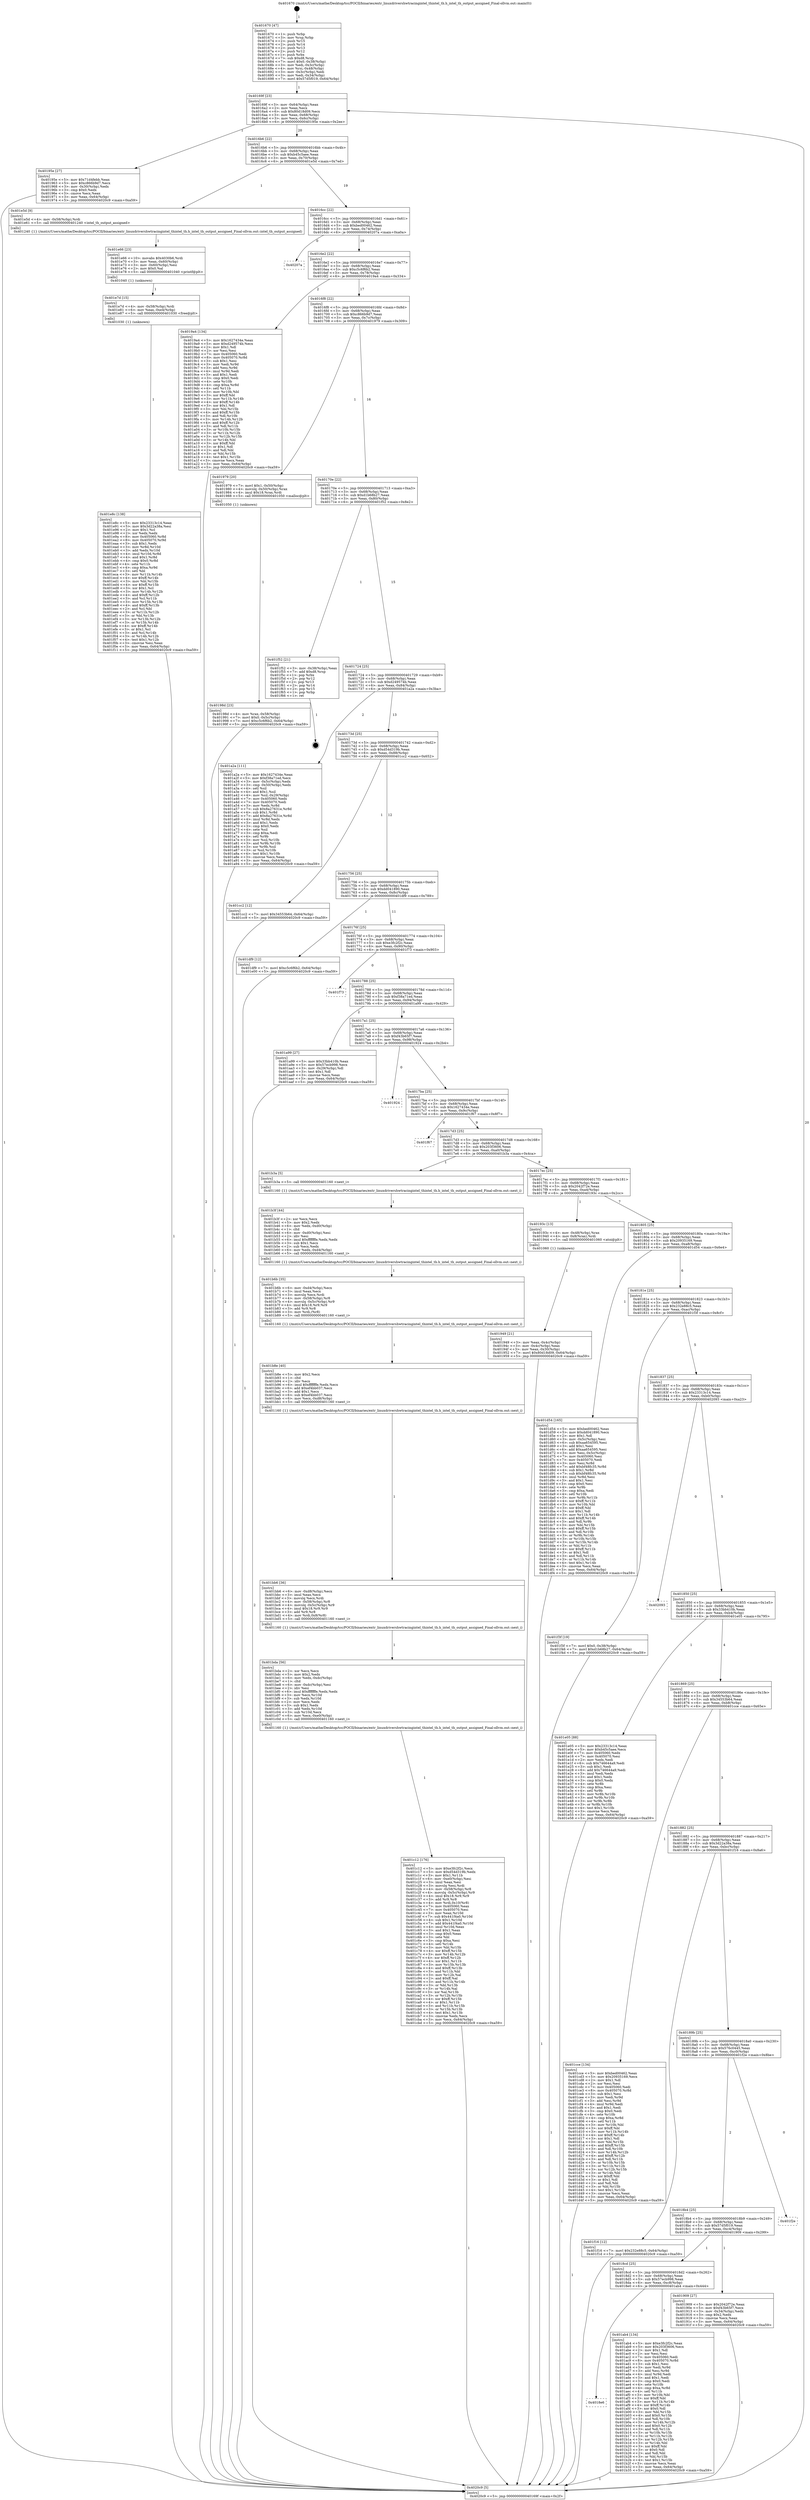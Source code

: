 digraph "0x401670" {
  label = "0x401670 (/mnt/c/Users/mathe/Desktop/tcc/POCII/binaries/extr_linuxdrivershwtracingintel_thintel_th.h_intel_th_output_assigned_Final-ollvm.out::main(0))"
  labelloc = "t"
  node[shape=record]

  Entry [label="",width=0.3,height=0.3,shape=circle,fillcolor=black,style=filled]
  "0x40169f" [label="{
     0x40169f [23]\l
     | [instrs]\l
     &nbsp;&nbsp;0x40169f \<+3\>: mov -0x64(%rbp),%eax\l
     &nbsp;&nbsp;0x4016a2 \<+2\>: mov %eax,%ecx\l
     &nbsp;&nbsp;0x4016a4 \<+6\>: sub $0x80d18d09,%ecx\l
     &nbsp;&nbsp;0x4016aa \<+3\>: mov %eax,-0x68(%rbp)\l
     &nbsp;&nbsp;0x4016ad \<+3\>: mov %ecx,-0x6c(%rbp)\l
     &nbsp;&nbsp;0x4016b0 \<+6\>: je 000000000040195e \<main+0x2ee\>\l
  }"]
  "0x40195e" [label="{
     0x40195e [27]\l
     | [instrs]\l
     &nbsp;&nbsp;0x40195e \<+5\>: mov $0x71d4febb,%eax\l
     &nbsp;&nbsp;0x401963 \<+5\>: mov $0xc866b9d7,%ecx\l
     &nbsp;&nbsp;0x401968 \<+3\>: mov -0x30(%rbp),%edx\l
     &nbsp;&nbsp;0x40196b \<+3\>: cmp $0x0,%edx\l
     &nbsp;&nbsp;0x40196e \<+3\>: cmove %ecx,%eax\l
     &nbsp;&nbsp;0x401971 \<+3\>: mov %eax,-0x64(%rbp)\l
     &nbsp;&nbsp;0x401974 \<+5\>: jmp 00000000004020c9 \<main+0xa59\>\l
  }"]
  "0x4016b6" [label="{
     0x4016b6 [22]\l
     | [instrs]\l
     &nbsp;&nbsp;0x4016b6 \<+5\>: jmp 00000000004016bb \<main+0x4b\>\l
     &nbsp;&nbsp;0x4016bb \<+3\>: mov -0x68(%rbp),%eax\l
     &nbsp;&nbsp;0x4016be \<+5\>: sub $0xb45c5aee,%eax\l
     &nbsp;&nbsp;0x4016c3 \<+3\>: mov %eax,-0x70(%rbp)\l
     &nbsp;&nbsp;0x4016c6 \<+6\>: je 0000000000401e5d \<main+0x7ed\>\l
  }"]
  Exit [label="",width=0.3,height=0.3,shape=circle,fillcolor=black,style=filled,peripheries=2]
  "0x401e5d" [label="{
     0x401e5d [9]\l
     | [instrs]\l
     &nbsp;&nbsp;0x401e5d \<+4\>: mov -0x58(%rbp),%rdi\l
     &nbsp;&nbsp;0x401e61 \<+5\>: call 0000000000401240 \<intel_th_output_assigned\>\l
     | [calls]\l
     &nbsp;&nbsp;0x401240 \{1\} (/mnt/c/Users/mathe/Desktop/tcc/POCII/binaries/extr_linuxdrivershwtracingintel_thintel_th.h_intel_th_output_assigned_Final-ollvm.out::intel_th_output_assigned)\l
  }"]
  "0x4016cc" [label="{
     0x4016cc [22]\l
     | [instrs]\l
     &nbsp;&nbsp;0x4016cc \<+5\>: jmp 00000000004016d1 \<main+0x61\>\l
     &nbsp;&nbsp;0x4016d1 \<+3\>: mov -0x68(%rbp),%eax\l
     &nbsp;&nbsp;0x4016d4 \<+5\>: sub $0xbed00462,%eax\l
     &nbsp;&nbsp;0x4016d9 \<+3\>: mov %eax,-0x74(%rbp)\l
     &nbsp;&nbsp;0x4016dc \<+6\>: je 000000000040207a \<main+0xa0a\>\l
  }"]
  "0x401e8c" [label="{
     0x401e8c [138]\l
     | [instrs]\l
     &nbsp;&nbsp;0x401e8c \<+5\>: mov $0x23313c14,%eax\l
     &nbsp;&nbsp;0x401e91 \<+5\>: mov $0x3d22a38a,%esi\l
     &nbsp;&nbsp;0x401e96 \<+2\>: mov $0x1,%cl\l
     &nbsp;&nbsp;0x401e98 \<+2\>: xor %edx,%edx\l
     &nbsp;&nbsp;0x401e9a \<+8\>: mov 0x405060,%r8d\l
     &nbsp;&nbsp;0x401ea2 \<+8\>: mov 0x405070,%r9d\l
     &nbsp;&nbsp;0x401eaa \<+3\>: sub $0x1,%edx\l
     &nbsp;&nbsp;0x401ead \<+3\>: mov %r8d,%r10d\l
     &nbsp;&nbsp;0x401eb0 \<+3\>: add %edx,%r10d\l
     &nbsp;&nbsp;0x401eb3 \<+4\>: imul %r10d,%r8d\l
     &nbsp;&nbsp;0x401eb7 \<+4\>: and $0x1,%r8d\l
     &nbsp;&nbsp;0x401ebb \<+4\>: cmp $0x0,%r8d\l
     &nbsp;&nbsp;0x401ebf \<+4\>: sete %r11b\l
     &nbsp;&nbsp;0x401ec3 \<+4\>: cmp $0xa,%r9d\l
     &nbsp;&nbsp;0x401ec7 \<+3\>: setl %bl\l
     &nbsp;&nbsp;0x401eca \<+3\>: mov %r11b,%r14b\l
     &nbsp;&nbsp;0x401ecd \<+4\>: xor $0xff,%r14b\l
     &nbsp;&nbsp;0x401ed1 \<+3\>: mov %bl,%r15b\l
     &nbsp;&nbsp;0x401ed4 \<+4\>: xor $0xff,%r15b\l
     &nbsp;&nbsp;0x401ed8 \<+3\>: xor $0x1,%cl\l
     &nbsp;&nbsp;0x401edb \<+3\>: mov %r14b,%r12b\l
     &nbsp;&nbsp;0x401ede \<+4\>: and $0xff,%r12b\l
     &nbsp;&nbsp;0x401ee2 \<+3\>: and %cl,%r11b\l
     &nbsp;&nbsp;0x401ee5 \<+3\>: mov %r15b,%r13b\l
     &nbsp;&nbsp;0x401ee8 \<+4\>: and $0xff,%r13b\l
     &nbsp;&nbsp;0x401eec \<+2\>: and %cl,%bl\l
     &nbsp;&nbsp;0x401eee \<+3\>: or %r11b,%r12b\l
     &nbsp;&nbsp;0x401ef1 \<+3\>: or %bl,%r13b\l
     &nbsp;&nbsp;0x401ef4 \<+3\>: xor %r13b,%r12b\l
     &nbsp;&nbsp;0x401ef7 \<+3\>: or %r15b,%r14b\l
     &nbsp;&nbsp;0x401efa \<+4\>: xor $0xff,%r14b\l
     &nbsp;&nbsp;0x401efe \<+3\>: or $0x1,%cl\l
     &nbsp;&nbsp;0x401f01 \<+3\>: and %cl,%r14b\l
     &nbsp;&nbsp;0x401f04 \<+3\>: or %r14b,%r12b\l
     &nbsp;&nbsp;0x401f07 \<+4\>: test $0x1,%r12b\l
     &nbsp;&nbsp;0x401f0b \<+3\>: cmovne %esi,%eax\l
     &nbsp;&nbsp;0x401f0e \<+3\>: mov %eax,-0x64(%rbp)\l
     &nbsp;&nbsp;0x401f11 \<+5\>: jmp 00000000004020c9 \<main+0xa59\>\l
  }"]
  "0x40207a" [label="{
     0x40207a\l
  }", style=dashed]
  "0x4016e2" [label="{
     0x4016e2 [22]\l
     | [instrs]\l
     &nbsp;&nbsp;0x4016e2 \<+5\>: jmp 00000000004016e7 \<main+0x77\>\l
     &nbsp;&nbsp;0x4016e7 \<+3\>: mov -0x68(%rbp),%eax\l
     &nbsp;&nbsp;0x4016ea \<+5\>: sub $0xc5c6f6b2,%eax\l
     &nbsp;&nbsp;0x4016ef \<+3\>: mov %eax,-0x78(%rbp)\l
     &nbsp;&nbsp;0x4016f2 \<+6\>: je 00000000004019a4 \<main+0x334\>\l
  }"]
  "0x401e7d" [label="{
     0x401e7d [15]\l
     | [instrs]\l
     &nbsp;&nbsp;0x401e7d \<+4\>: mov -0x58(%rbp),%rdi\l
     &nbsp;&nbsp;0x401e81 \<+6\>: mov %eax,-0xe4(%rbp)\l
     &nbsp;&nbsp;0x401e87 \<+5\>: call 0000000000401030 \<free@plt\>\l
     | [calls]\l
     &nbsp;&nbsp;0x401030 \{1\} (unknown)\l
  }"]
  "0x4019a4" [label="{
     0x4019a4 [134]\l
     | [instrs]\l
     &nbsp;&nbsp;0x4019a4 \<+5\>: mov $0x1627434e,%eax\l
     &nbsp;&nbsp;0x4019a9 \<+5\>: mov $0xd249574b,%ecx\l
     &nbsp;&nbsp;0x4019ae \<+2\>: mov $0x1,%dl\l
     &nbsp;&nbsp;0x4019b0 \<+2\>: xor %esi,%esi\l
     &nbsp;&nbsp;0x4019b2 \<+7\>: mov 0x405060,%edi\l
     &nbsp;&nbsp;0x4019b9 \<+8\>: mov 0x405070,%r8d\l
     &nbsp;&nbsp;0x4019c1 \<+3\>: sub $0x1,%esi\l
     &nbsp;&nbsp;0x4019c4 \<+3\>: mov %edi,%r9d\l
     &nbsp;&nbsp;0x4019c7 \<+3\>: add %esi,%r9d\l
     &nbsp;&nbsp;0x4019ca \<+4\>: imul %r9d,%edi\l
     &nbsp;&nbsp;0x4019ce \<+3\>: and $0x1,%edi\l
     &nbsp;&nbsp;0x4019d1 \<+3\>: cmp $0x0,%edi\l
     &nbsp;&nbsp;0x4019d4 \<+4\>: sete %r10b\l
     &nbsp;&nbsp;0x4019d8 \<+4\>: cmp $0xa,%r8d\l
     &nbsp;&nbsp;0x4019dc \<+4\>: setl %r11b\l
     &nbsp;&nbsp;0x4019e0 \<+3\>: mov %r10b,%bl\l
     &nbsp;&nbsp;0x4019e3 \<+3\>: xor $0xff,%bl\l
     &nbsp;&nbsp;0x4019e6 \<+3\>: mov %r11b,%r14b\l
     &nbsp;&nbsp;0x4019e9 \<+4\>: xor $0xff,%r14b\l
     &nbsp;&nbsp;0x4019ed \<+3\>: xor $0x1,%dl\l
     &nbsp;&nbsp;0x4019f0 \<+3\>: mov %bl,%r15b\l
     &nbsp;&nbsp;0x4019f3 \<+4\>: and $0xff,%r15b\l
     &nbsp;&nbsp;0x4019f7 \<+3\>: and %dl,%r10b\l
     &nbsp;&nbsp;0x4019fa \<+3\>: mov %r14b,%r12b\l
     &nbsp;&nbsp;0x4019fd \<+4\>: and $0xff,%r12b\l
     &nbsp;&nbsp;0x401a01 \<+3\>: and %dl,%r11b\l
     &nbsp;&nbsp;0x401a04 \<+3\>: or %r10b,%r15b\l
     &nbsp;&nbsp;0x401a07 \<+3\>: or %r11b,%r12b\l
     &nbsp;&nbsp;0x401a0a \<+3\>: xor %r12b,%r15b\l
     &nbsp;&nbsp;0x401a0d \<+3\>: or %r14b,%bl\l
     &nbsp;&nbsp;0x401a10 \<+3\>: xor $0xff,%bl\l
     &nbsp;&nbsp;0x401a13 \<+3\>: or $0x1,%dl\l
     &nbsp;&nbsp;0x401a16 \<+2\>: and %dl,%bl\l
     &nbsp;&nbsp;0x401a18 \<+3\>: or %bl,%r15b\l
     &nbsp;&nbsp;0x401a1b \<+4\>: test $0x1,%r15b\l
     &nbsp;&nbsp;0x401a1f \<+3\>: cmovne %ecx,%eax\l
     &nbsp;&nbsp;0x401a22 \<+3\>: mov %eax,-0x64(%rbp)\l
     &nbsp;&nbsp;0x401a25 \<+5\>: jmp 00000000004020c9 \<main+0xa59\>\l
  }"]
  "0x4016f8" [label="{
     0x4016f8 [22]\l
     | [instrs]\l
     &nbsp;&nbsp;0x4016f8 \<+5\>: jmp 00000000004016fd \<main+0x8d\>\l
     &nbsp;&nbsp;0x4016fd \<+3\>: mov -0x68(%rbp),%eax\l
     &nbsp;&nbsp;0x401700 \<+5\>: sub $0xc866b9d7,%eax\l
     &nbsp;&nbsp;0x401705 \<+3\>: mov %eax,-0x7c(%rbp)\l
     &nbsp;&nbsp;0x401708 \<+6\>: je 0000000000401979 \<main+0x309\>\l
  }"]
  "0x401e66" [label="{
     0x401e66 [23]\l
     | [instrs]\l
     &nbsp;&nbsp;0x401e66 \<+10\>: movabs $0x4030b6,%rdi\l
     &nbsp;&nbsp;0x401e70 \<+3\>: mov %eax,-0x60(%rbp)\l
     &nbsp;&nbsp;0x401e73 \<+3\>: mov -0x60(%rbp),%esi\l
     &nbsp;&nbsp;0x401e76 \<+2\>: mov $0x0,%al\l
     &nbsp;&nbsp;0x401e78 \<+5\>: call 0000000000401040 \<printf@plt\>\l
     | [calls]\l
     &nbsp;&nbsp;0x401040 \{1\} (unknown)\l
  }"]
  "0x401979" [label="{
     0x401979 [20]\l
     | [instrs]\l
     &nbsp;&nbsp;0x401979 \<+7\>: movl $0x1,-0x50(%rbp)\l
     &nbsp;&nbsp;0x401980 \<+4\>: movslq -0x50(%rbp),%rax\l
     &nbsp;&nbsp;0x401984 \<+4\>: imul $0x18,%rax,%rdi\l
     &nbsp;&nbsp;0x401988 \<+5\>: call 0000000000401050 \<malloc@plt\>\l
     | [calls]\l
     &nbsp;&nbsp;0x401050 \{1\} (unknown)\l
  }"]
  "0x40170e" [label="{
     0x40170e [22]\l
     | [instrs]\l
     &nbsp;&nbsp;0x40170e \<+5\>: jmp 0000000000401713 \<main+0xa3\>\l
     &nbsp;&nbsp;0x401713 \<+3\>: mov -0x68(%rbp),%eax\l
     &nbsp;&nbsp;0x401716 \<+5\>: sub $0xd1b68b27,%eax\l
     &nbsp;&nbsp;0x40171b \<+3\>: mov %eax,-0x80(%rbp)\l
     &nbsp;&nbsp;0x40171e \<+6\>: je 0000000000401f52 \<main+0x8e2\>\l
  }"]
  "0x401c12" [label="{
     0x401c12 [176]\l
     | [instrs]\l
     &nbsp;&nbsp;0x401c12 \<+5\>: mov $0xe3fc2f2c,%ecx\l
     &nbsp;&nbsp;0x401c17 \<+5\>: mov $0xd54d319b,%edx\l
     &nbsp;&nbsp;0x401c1c \<+3\>: mov $0x1,%r11b\l
     &nbsp;&nbsp;0x401c1f \<+6\>: mov -0xe0(%rbp),%esi\l
     &nbsp;&nbsp;0x401c25 \<+3\>: imul %eax,%esi\l
     &nbsp;&nbsp;0x401c28 \<+3\>: movslq %esi,%rdi\l
     &nbsp;&nbsp;0x401c2b \<+4\>: mov -0x58(%rbp),%r8\l
     &nbsp;&nbsp;0x401c2f \<+4\>: movslq -0x5c(%rbp),%r9\l
     &nbsp;&nbsp;0x401c33 \<+4\>: imul $0x18,%r9,%r9\l
     &nbsp;&nbsp;0x401c37 \<+3\>: add %r9,%r8\l
     &nbsp;&nbsp;0x401c3a \<+4\>: mov %rdi,0x10(%r8)\l
     &nbsp;&nbsp;0x401c3e \<+7\>: mov 0x405060,%eax\l
     &nbsp;&nbsp;0x401c45 \<+7\>: mov 0x405070,%esi\l
     &nbsp;&nbsp;0x401c4c \<+3\>: mov %eax,%r10d\l
     &nbsp;&nbsp;0x401c4f \<+7\>: sub $0x441f4a0,%r10d\l
     &nbsp;&nbsp;0x401c56 \<+4\>: sub $0x1,%r10d\l
     &nbsp;&nbsp;0x401c5a \<+7\>: add $0x441f4a0,%r10d\l
     &nbsp;&nbsp;0x401c61 \<+4\>: imul %r10d,%eax\l
     &nbsp;&nbsp;0x401c65 \<+3\>: and $0x1,%eax\l
     &nbsp;&nbsp;0x401c68 \<+3\>: cmp $0x0,%eax\l
     &nbsp;&nbsp;0x401c6b \<+3\>: sete %bl\l
     &nbsp;&nbsp;0x401c6e \<+3\>: cmp $0xa,%esi\l
     &nbsp;&nbsp;0x401c71 \<+4\>: setl %r14b\l
     &nbsp;&nbsp;0x401c75 \<+3\>: mov %bl,%r15b\l
     &nbsp;&nbsp;0x401c78 \<+4\>: xor $0xff,%r15b\l
     &nbsp;&nbsp;0x401c7c \<+3\>: mov %r14b,%r12b\l
     &nbsp;&nbsp;0x401c7f \<+4\>: xor $0xff,%r12b\l
     &nbsp;&nbsp;0x401c83 \<+4\>: xor $0x1,%r11b\l
     &nbsp;&nbsp;0x401c87 \<+3\>: mov %r15b,%r13b\l
     &nbsp;&nbsp;0x401c8a \<+4\>: and $0xff,%r13b\l
     &nbsp;&nbsp;0x401c8e \<+3\>: and %r11b,%bl\l
     &nbsp;&nbsp;0x401c91 \<+3\>: mov %r12b,%al\l
     &nbsp;&nbsp;0x401c94 \<+2\>: and $0xff,%al\l
     &nbsp;&nbsp;0x401c96 \<+3\>: and %r11b,%r14b\l
     &nbsp;&nbsp;0x401c99 \<+3\>: or %bl,%r13b\l
     &nbsp;&nbsp;0x401c9c \<+3\>: or %r14b,%al\l
     &nbsp;&nbsp;0x401c9f \<+3\>: xor %al,%r13b\l
     &nbsp;&nbsp;0x401ca2 \<+3\>: or %r12b,%r15b\l
     &nbsp;&nbsp;0x401ca5 \<+4\>: xor $0xff,%r15b\l
     &nbsp;&nbsp;0x401ca9 \<+4\>: or $0x1,%r11b\l
     &nbsp;&nbsp;0x401cad \<+3\>: and %r11b,%r15b\l
     &nbsp;&nbsp;0x401cb0 \<+3\>: or %r15b,%r13b\l
     &nbsp;&nbsp;0x401cb3 \<+4\>: test $0x1,%r13b\l
     &nbsp;&nbsp;0x401cb7 \<+3\>: cmovne %edx,%ecx\l
     &nbsp;&nbsp;0x401cba \<+3\>: mov %ecx,-0x64(%rbp)\l
     &nbsp;&nbsp;0x401cbd \<+5\>: jmp 00000000004020c9 \<main+0xa59\>\l
  }"]
  "0x401f52" [label="{
     0x401f52 [21]\l
     | [instrs]\l
     &nbsp;&nbsp;0x401f52 \<+3\>: mov -0x38(%rbp),%eax\l
     &nbsp;&nbsp;0x401f55 \<+7\>: add $0xd8,%rsp\l
     &nbsp;&nbsp;0x401f5c \<+1\>: pop %rbx\l
     &nbsp;&nbsp;0x401f5d \<+2\>: pop %r12\l
     &nbsp;&nbsp;0x401f5f \<+2\>: pop %r13\l
     &nbsp;&nbsp;0x401f61 \<+2\>: pop %r14\l
     &nbsp;&nbsp;0x401f63 \<+2\>: pop %r15\l
     &nbsp;&nbsp;0x401f65 \<+1\>: pop %rbp\l
     &nbsp;&nbsp;0x401f66 \<+1\>: ret\l
  }"]
  "0x401724" [label="{
     0x401724 [25]\l
     | [instrs]\l
     &nbsp;&nbsp;0x401724 \<+5\>: jmp 0000000000401729 \<main+0xb9\>\l
     &nbsp;&nbsp;0x401729 \<+3\>: mov -0x68(%rbp),%eax\l
     &nbsp;&nbsp;0x40172c \<+5\>: sub $0xd249574b,%eax\l
     &nbsp;&nbsp;0x401731 \<+6\>: mov %eax,-0x84(%rbp)\l
     &nbsp;&nbsp;0x401737 \<+6\>: je 0000000000401a2a \<main+0x3ba\>\l
  }"]
  "0x401bda" [label="{
     0x401bda [56]\l
     | [instrs]\l
     &nbsp;&nbsp;0x401bda \<+2\>: xor %ecx,%ecx\l
     &nbsp;&nbsp;0x401bdc \<+5\>: mov $0x2,%edx\l
     &nbsp;&nbsp;0x401be1 \<+6\>: mov %edx,-0xdc(%rbp)\l
     &nbsp;&nbsp;0x401be7 \<+1\>: cltd\l
     &nbsp;&nbsp;0x401be8 \<+6\>: mov -0xdc(%rbp),%esi\l
     &nbsp;&nbsp;0x401bee \<+2\>: idiv %esi\l
     &nbsp;&nbsp;0x401bf0 \<+6\>: imul $0xfffffffe,%edx,%edx\l
     &nbsp;&nbsp;0x401bf6 \<+3\>: mov %ecx,%r10d\l
     &nbsp;&nbsp;0x401bf9 \<+3\>: sub %edx,%r10d\l
     &nbsp;&nbsp;0x401bfc \<+2\>: mov %ecx,%edx\l
     &nbsp;&nbsp;0x401bfe \<+3\>: sub $0x1,%edx\l
     &nbsp;&nbsp;0x401c01 \<+3\>: add %edx,%r10d\l
     &nbsp;&nbsp;0x401c04 \<+3\>: sub %r10d,%ecx\l
     &nbsp;&nbsp;0x401c07 \<+6\>: mov %ecx,-0xe0(%rbp)\l
     &nbsp;&nbsp;0x401c0d \<+5\>: call 0000000000401160 \<next_i\>\l
     | [calls]\l
     &nbsp;&nbsp;0x401160 \{1\} (/mnt/c/Users/mathe/Desktop/tcc/POCII/binaries/extr_linuxdrivershwtracingintel_thintel_th.h_intel_th_output_assigned_Final-ollvm.out::next_i)\l
  }"]
  "0x401a2a" [label="{
     0x401a2a [111]\l
     | [instrs]\l
     &nbsp;&nbsp;0x401a2a \<+5\>: mov $0x1627434e,%eax\l
     &nbsp;&nbsp;0x401a2f \<+5\>: mov $0xf38a71ed,%ecx\l
     &nbsp;&nbsp;0x401a34 \<+3\>: mov -0x5c(%rbp),%edx\l
     &nbsp;&nbsp;0x401a37 \<+3\>: cmp -0x50(%rbp),%edx\l
     &nbsp;&nbsp;0x401a3a \<+4\>: setl %sil\l
     &nbsp;&nbsp;0x401a3e \<+4\>: and $0x1,%sil\l
     &nbsp;&nbsp;0x401a42 \<+4\>: mov %sil,-0x29(%rbp)\l
     &nbsp;&nbsp;0x401a46 \<+7\>: mov 0x405060,%edx\l
     &nbsp;&nbsp;0x401a4d \<+7\>: mov 0x405070,%edi\l
     &nbsp;&nbsp;0x401a54 \<+3\>: mov %edx,%r8d\l
     &nbsp;&nbsp;0x401a57 \<+7\>: sub $0x8a27631e,%r8d\l
     &nbsp;&nbsp;0x401a5e \<+4\>: sub $0x1,%r8d\l
     &nbsp;&nbsp;0x401a62 \<+7\>: add $0x8a27631e,%r8d\l
     &nbsp;&nbsp;0x401a69 \<+4\>: imul %r8d,%edx\l
     &nbsp;&nbsp;0x401a6d \<+3\>: and $0x1,%edx\l
     &nbsp;&nbsp;0x401a70 \<+3\>: cmp $0x0,%edx\l
     &nbsp;&nbsp;0x401a73 \<+4\>: sete %sil\l
     &nbsp;&nbsp;0x401a77 \<+3\>: cmp $0xa,%edi\l
     &nbsp;&nbsp;0x401a7a \<+4\>: setl %r9b\l
     &nbsp;&nbsp;0x401a7e \<+3\>: mov %sil,%r10b\l
     &nbsp;&nbsp;0x401a81 \<+3\>: and %r9b,%r10b\l
     &nbsp;&nbsp;0x401a84 \<+3\>: xor %r9b,%sil\l
     &nbsp;&nbsp;0x401a87 \<+3\>: or %sil,%r10b\l
     &nbsp;&nbsp;0x401a8a \<+4\>: test $0x1,%r10b\l
     &nbsp;&nbsp;0x401a8e \<+3\>: cmovne %ecx,%eax\l
     &nbsp;&nbsp;0x401a91 \<+3\>: mov %eax,-0x64(%rbp)\l
     &nbsp;&nbsp;0x401a94 \<+5\>: jmp 00000000004020c9 \<main+0xa59\>\l
  }"]
  "0x40173d" [label="{
     0x40173d [25]\l
     | [instrs]\l
     &nbsp;&nbsp;0x40173d \<+5\>: jmp 0000000000401742 \<main+0xd2\>\l
     &nbsp;&nbsp;0x401742 \<+3\>: mov -0x68(%rbp),%eax\l
     &nbsp;&nbsp;0x401745 \<+5\>: sub $0xd54d319b,%eax\l
     &nbsp;&nbsp;0x40174a \<+6\>: mov %eax,-0x88(%rbp)\l
     &nbsp;&nbsp;0x401750 \<+6\>: je 0000000000401cc2 \<main+0x652\>\l
  }"]
  "0x401bb6" [label="{
     0x401bb6 [36]\l
     | [instrs]\l
     &nbsp;&nbsp;0x401bb6 \<+6\>: mov -0xd8(%rbp),%ecx\l
     &nbsp;&nbsp;0x401bbc \<+3\>: imul %eax,%ecx\l
     &nbsp;&nbsp;0x401bbf \<+3\>: movslq %ecx,%rdi\l
     &nbsp;&nbsp;0x401bc2 \<+4\>: mov -0x58(%rbp),%r8\l
     &nbsp;&nbsp;0x401bc6 \<+4\>: movslq -0x5c(%rbp),%r9\l
     &nbsp;&nbsp;0x401bca \<+4\>: imul $0x18,%r9,%r9\l
     &nbsp;&nbsp;0x401bce \<+3\>: add %r9,%r8\l
     &nbsp;&nbsp;0x401bd1 \<+4\>: mov %rdi,0x8(%r8)\l
     &nbsp;&nbsp;0x401bd5 \<+5\>: call 0000000000401160 \<next_i\>\l
     | [calls]\l
     &nbsp;&nbsp;0x401160 \{1\} (/mnt/c/Users/mathe/Desktop/tcc/POCII/binaries/extr_linuxdrivershwtracingintel_thintel_th.h_intel_th_output_assigned_Final-ollvm.out::next_i)\l
  }"]
  "0x401cc2" [label="{
     0x401cc2 [12]\l
     | [instrs]\l
     &nbsp;&nbsp;0x401cc2 \<+7\>: movl $0x34553b64,-0x64(%rbp)\l
     &nbsp;&nbsp;0x401cc9 \<+5\>: jmp 00000000004020c9 \<main+0xa59\>\l
  }"]
  "0x401756" [label="{
     0x401756 [25]\l
     | [instrs]\l
     &nbsp;&nbsp;0x401756 \<+5\>: jmp 000000000040175b \<main+0xeb\>\l
     &nbsp;&nbsp;0x40175b \<+3\>: mov -0x68(%rbp),%eax\l
     &nbsp;&nbsp;0x40175e \<+5\>: sub $0xdd041890,%eax\l
     &nbsp;&nbsp;0x401763 \<+6\>: mov %eax,-0x8c(%rbp)\l
     &nbsp;&nbsp;0x401769 \<+6\>: je 0000000000401df9 \<main+0x789\>\l
  }"]
  "0x401b8e" [label="{
     0x401b8e [40]\l
     | [instrs]\l
     &nbsp;&nbsp;0x401b8e \<+5\>: mov $0x2,%ecx\l
     &nbsp;&nbsp;0x401b93 \<+1\>: cltd\l
     &nbsp;&nbsp;0x401b94 \<+2\>: idiv %ecx\l
     &nbsp;&nbsp;0x401b96 \<+6\>: imul $0xfffffffe,%edx,%ecx\l
     &nbsp;&nbsp;0x401b9c \<+6\>: add $0xef4bb037,%ecx\l
     &nbsp;&nbsp;0x401ba2 \<+3\>: add $0x1,%ecx\l
     &nbsp;&nbsp;0x401ba5 \<+6\>: sub $0xef4bb037,%ecx\l
     &nbsp;&nbsp;0x401bab \<+6\>: mov %ecx,-0xd8(%rbp)\l
     &nbsp;&nbsp;0x401bb1 \<+5\>: call 0000000000401160 \<next_i\>\l
     | [calls]\l
     &nbsp;&nbsp;0x401160 \{1\} (/mnt/c/Users/mathe/Desktop/tcc/POCII/binaries/extr_linuxdrivershwtracingintel_thintel_th.h_intel_th_output_assigned_Final-ollvm.out::next_i)\l
  }"]
  "0x401df9" [label="{
     0x401df9 [12]\l
     | [instrs]\l
     &nbsp;&nbsp;0x401df9 \<+7\>: movl $0xc5c6f6b2,-0x64(%rbp)\l
     &nbsp;&nbsp;0x401e00 \<+5\>: jmp 00000000004020c9 \<main+0xa59\>\l
  }"]
  "0x40176f" [label="{
     0x40176f [25]\l
     | [instrs]\l
     &nbsp;&nbsp;0x40176f \<+5\>: jmp 0000000000401774 \<main+0x104\>\l
     &nbsp;&nbsp;0x401774 \<+3\>: mov -0x68(%rbp),%eax\l
     &nbsp;&nbsp;0x401777 \<+5\>: sub $0xe3fc2f2c,%eax\l
     &nbsp;&nbsp;0x40177c \<+6\>: mov %eax,-0x90(%rbp)\l
     &nbsp;&nbsp;0x401782 \<+6\>: je 0000000000401f73 \<main+0x903\>\l
  }"]
  "0x401b6b" [label="{
     0x401b6b [35]\l
     | [instrs]\l
     &nbsp;&nbsp;0x401b6b \<+6\>: mov -0xd4(%rbp),%ecx\l
     &nbsp;&nbsp;0x401b71 \<+3\>: imul %eax,%ecx\l
     &nbsp;&nbsp;0x401b74 \<+3\>: movslq %ecx,%rdi\l
     &nbsp;&nbsp;0x401b77 \<+4\>: mov -0x58(%rbp),%r8\l
     &nbsp;&nbsp;0x401b7b \<+4\>: movslq -0x5c(%rbp),%r9\l
     &nbsp;&nbsp;0x401b7f \<+4\>: imul $0x18,%r9,%r9\l
     &nbsp;&nbsp;0x401b83 \<+3\>: add %r9,%r8\l
     &nbsp;&nbsp;0x401b86 \<+3\>: mov %rdi,(%r8)\l
     &nbsp;&nbsp;0x401b89 \<+5\>: call 0000000000401160 \<next_i\>\l
     | [calls]\l
     &nbsp;&nbsp;0x401160 \{1\} (/mnt/c/Users/mathe/Desktop/tcc/POCII/binaries/extr_linuxdrivershwtracingintel_thintel_th.h_intel_th_output_assigned_Final-ollvm.out::next_i)\l
  }"]
  "0x401f73" [label="{
     0x401f73\l
  }", style=dashed]
  "0x401788" [label="{
     0x401788 [25]\l
     | [instrs]\l
     &nbsp;&nbsp;0x401788 \<+5\>: jmp 000000000040178d \<main+0x11d\>\l
     &nbsp;&nbsp;0x40178d \<+3\>: mov -0x68(%rbp),%eax\l
     &nbsp;&nbsp;0x401790 \<+5\>: sub $0xf38a71ed,%eax\l
     &nbsp;&nbsp;0x401795 \<+6\>: mov %eax,-0x94(%rbp)\l
     &nbsp;&nbsp;0x40179b \<+6\>: je 0000000000401a99 \<main+0x429\>\l
  }"]
  "0x401b3f" [label="{
     0x401b3f [44]\l
     | [instrs]\l
     &nbsp;&nbsp;0x401b3f \<+2\>: xor %ecx,%ecx\l
     &nbsp;&nbsp;0x401b41 \<+5\>: mov $0x2,%edx\l
     &nbsp;&nbsp;0x401b46 \<+6\>: mov %edx,-0xd0(%rbp)\l
     &nbsp;&nbsp;0x401b4c \<+1\>: cltd\l
     &nbsp;&nbsp;0x401b4d \<+6\>: mov -0xd0(%rbp),%esi\l
     &nbsp;&nbsp;0x401b53 \<+2\>: idiv %esi\l
     &nbsp;&nbsp;0x401b55 \<+6\>: imul $0xfffffffe,%edx,%edx\l
     &nbsp;&nbsp;0x401b5b \<+3\>: sub $0x1,%ecx\l
     &nbsp;&nbsp;0x401b5e \<+2\>: sub %ecx,%edx\l
     &nbsp;&nbsp;0x401b60 \<+6\>: mov %edx,-0xd4(%rbp)\l
     &nbsp;&nbsp;0x401b66 \<+5\>: call 0000000000401160 \<next_i\>\l
     | [calls]\l
     &nbsp;&nbsp;0x401160 \{1\} (/mnt/c/Users/mathe/Desktop/tcc/POCII/binaries/extr_linuxdrivershwtracingintel_thintel_th.h_intel_th_output_assigned_Final-ollvm.out::next_i)\l
  }"]
  "0x401a99" [label="{
     0x401a99 [27]\l
     | [instrs]\l
     &nbsp;&nbsp;0x401a99 \<+5\>: mov $0x33bb410b,%eax\l
     &nbsp;&nbsp;0x401a9e \<+5\>: mov $0x57ecb998,%ecx\l
     &nbsp;&nbsp;0x401aa3 \<+3\>: mov -0x29(%rbp),%dl\l
     &nbsp;&nbsp;0x401aa6 \<+3\>: test $0x1,%dl\l
     &nbsp;&nbsp;0x401aa9 \<+3\>: cmovne %ecx,%eax\l
     &nbsp;&nbsp;0x401aac \<+3\>: mov %eax,-0x64(%rbp)\l
     &nbsp;&nbsp;0x401aaf \<+5\>: jmp 00000000004020c9 \<main+0xa59\>\l
  }"]
  "0x4017a1" [label="{
     0x4017a1 [25]\l
     | [instrs]\l
     &nbsp;&nbsp;0x4017a1 \<+5\>: jmp 00000000004017a6 \<main+0x136\>\l
     &nbsp;&nbsp;0x4017a6 \<+3\>: mov -0x68(%rbp),%eax\l
     &nbsp;&nbsp;0x4017a9 \<+5\>: sub $0xf43b65f7,%eax\l
     &nbsp;&nbsp;0x4017ae \<+6\>: mov %eax,-0x98(%rbp)\l
     &nbsp;&nbsp;0x4017b4 \<+6\>: je 0000000000401924 \<main+0x2b4\>\l
  }"]
  "0x4018e6" [label="{
     0x4018e6\l
  }", style=dashed]
  "0x401924" [label="{
     0x401924\l
  }", style=dashed]
  "0x4017ba" [label="{
     0x4017ba [25]\l
     | [instrs]\l
     &nbsp;&nbsp;0x4017ba \<+5\>: jmp 00000000004017bf \<main+0x14f\>\l
     &nbsp;&nbsp;0x4017bf \<+3\>: mov -0x68(%rbp),%eax\l
     &nbsp;&nbsp;0x4017c2 \<+5\>: sub $0x1627434e,%eax\l
     &nbsp;&nbsp;0x4017c7 \<+6\>: mov %eax,-0x9c(%rbp)\l
     &nbsp;&nbsp;0x4017cd \<+6\>: je 0000000000401f67 \<main+0x8f7\>\l
  }"]
  "0x401ab4" [label="{
     0x401ab4 [134]\l
     | [instrs]\l
     &nbsp;&nbsp;0x401ab4 \<+5\>: mov $0xe3fc2f2c,%eax\l
     &nbsp;&nbsp;0x401ab9 \<+5\>: mov $0x203f3606,%ecx\l
     &nbsp;&nbsp;0x401abe \<+2\>: mov $0x1,%dl\l
     &nbsp;&nbsp;0x401ac0 \<+2\>: xor %esi,%esi\l
     &nbsp;&nbsp;0x401ac2 \<+7\>: mov 0x405060,%edi\l
     &nbsp;&nbsp;0x401ac9 \<+8\>: mov 0x405070,%r8d\l
     &nbsp;&nbsp;0x401ad1 \<+3\>: sub $0x1,%esi\l
     &nbsp;&nbsp;0x401ad4 \<+3\>: mov %edi,%r9d\l
     &nbsp;&nbsp;0x401ad7 \<+3\>: add %esi,%r9d\l
     &nbsp;&nbsp;0x401ada \<+4\>: imul %r9d,%edi\l
     &nbsp;&nbsp;0x401ade \<+3\>: and $0x1,%edi\l
     &nbsp;&nbsp;0x401ae1 \<+3\>: cmp $0x0,%edi\l
     &nbsp;&nbsp;0x401ae4 \<+4\>: sete %r10b\l
     &nbsp;&nbsp;0x401ae8 \<+4\>: cmp $0xa,%r8d\l
     &nbsp;&nbsp;0x401aec \<+4\>: setl %r11b\l
     &nbsp;&nbsp;0x401af0 \<+3\>: mov %r10b,%bl\l
     &nbsp;&nbsp;0x401af3 \<+3\>: xor $0xff,%bl\l
     &nbsp;&nbsp;0x401af6 \<+3\>: mov %r11b,%r14b\l
     &nbsp;&nbsp;0x401af9 \<+4\>: xor $0xff,%r14b\l
     &nbsp;&nbsp;0x401afd \<+3\>: xor $0x0,%dl\l
     &nbsp;&nbsp;0x401b00 \<+3\>: mov %bl,%r15b\l
     &nbsp;&nbsp;0x401b03 \<+4\>: and $0x0,%r15b\l
     &nbsp;&nbsp;0x401b07 \<+3\>: and %dl,%r10b\l
     &nbsp;&nbsp;0x401b0a \<+3\>: mov %r14b,%r12b\l
     &nbsp;&nbsp;0x401b0d \<+4\>: and $0x0,%r12b\l
     &nbsp;&nbsp;0x401b11 \<+3\>: and %dl,%r11b\l
     &nbsp;&nbsp;0x401b14 \<+3\>: or %r10b,%r15b\l
     &nbsp;&nbsp;0x401b17 \<+3\>: or %r11b,%r12b\l
     &nbsp;&nbsp;0x401b1a \<+3\>: xor %r12b,%r15b\l
     &nbsp;&nbsp;0x401b1d \<+3\>: or %r14b,%bl\l
     &nbsp;&nbsp;0x401b20 \<+3\>: xor $0xff,%bl\l
     &nbsp;&nbsp;0x401b23 \<+3\>: or $0x0,%dl\l
     &nbsp;&nbsp;0x401b26 \<+2\>: and %dl,%bl\l
     &nbsp;&nbsp;0x401b28 \<+3\>: or %bl,%r15b\l
     &nbsp;&nbsp;0x401b2b \<+4\>: test $0x1,%r15b\l
     &nbsp;&nbsp;0x401b2f \<+3\>: cmovne %ecx,%eax\l
     &nbsp;&nbsp;0x401b32 \<+3\>: mov %eax,-0x64(%rbp)\l
     &nbsp;&nbsp;0x401b35 \<+5\>: jmp 00000000004020c9 \<main+0xa59\>\l
  }"]
  "0x401f67" [label="{
     0x401f67\l
  }", style=dashed]
  "0x4017d3" [label="{
     0x4017d3 [25]\l
     | [instrs]\l
     &nbsp;&nbsp;0x4017d3 \<+5\>: jmp 00000000004017d8 \<main+0x168\>\l
     &nbsp;&nbsp;0x4017d8 \<+3\>: mov -0x68(%rbp),%eax\l
     &nbsp;&nbsp;0x4017db \<+5\>: sub $0x203f3606,%eax\l
     &nbsp;&nbsp;0x4017e0 \<+6\>: mov %eax,-0xa0(%rbp)\l
     &nbsp;&nbsp;0x4017e6 \<+6\>: je 0000000000401b3a \<main+0x4ca\>\l
  }"]
  "0x40198d" [label="{
     0x40198d [23]\l
     | [instrs]\l
     &nbsp;&nbsp;0x40198d \<+4\>: mov %rax,-0x58(%rbp)\l
     &nbsp;&nbsp;0x401991 \<+7\>: movl $0x0,-0x5c(%rbp)\l
     &nbsp;&nbsp;0x401998 \<+7\>: movl $0xc5c6f6b2,-0x64(%rbp)\l
     &nbsp;&nbsp;0x40199f \<+5\>: jmp 00000000004020c9 \<main+0xa59\>\l
  }"]
  "0x401b3a" [label="{
     0x401b3a [5]\l
     | [instrs]\l
     &nbsp;&nbsp;0x401b3a \<+5\>: call 0000000000401160 \<next_i\>\l
     | [calls]\l
     &nbsp;&nbsp;0x401160 \{1\} (/mnt/c/Users/mathe/Desktop/tcc/POCII/binaries/extr_linuxdrivershwtracingintel_thintel_th.h_intel_th_output_assigned_Final-ollvm.out::next_i)\l
  }"]
  "0x4017ec" [label="{
     0x4017ec [25]\l
     | [instrs]\l
     &nbsp;&nbsp;0x4017ec \<+5\>: jmp 00000000004017f1 \<main+0x181\>\l
     &nbsp;&nbsp;0x4017f1 \<+3\>: mov -0x68(%rbp),%eax\l
     &nbsp;&nbsp;0x4017f4 \<+5\>: sub $0x2042f72e,%eax\l
     &nbsp;&nbsp;0x4017f9 \<+6\>: mov %eax,-0xa4(%rbp)\l
     &nbsp;&nbsp;0x4017ff \<+6\>: je 000000000040193c \<main+0x2cc\>\l
  }"]
  "0x401949" [label="{
     0x401949 [21]\l
     | [instrs]\l
     &nbsp;&nbsp;0x401949 \<+3\>: mov %eax,-0x4c(%rbp)\l
     &nbsp;&nbsp;0x40194c \<+3\>: mov -0x4c(%rbp),%eax\l
     &nbsp;&nbsp;0x40194f \<+3\>: mov %eax,-0x30(%rbp)\l
     &nbsp;&nbsp;0x401952 \<+7\>: movl $0x80d18d09,-0x64(%rbp)\l
     &nbsp;&nbsp;0x401959 \<+5\>: jmp 00000000004020c9 \<main+0xa59\>\l
  }"]
  "0x40193c" [label="{
     0x40193c [13]\l
     | [instrs]\l
     &nbsp;&nbsp;0x40193c \<+4\>: mov -0x48(%rbp),%rax\l
     &nbsp;&nbsp;0x401940 \<+4\>: mov 0x8(%rax),%rdi\l
     &nbsp;&nbsp;0x401944 \<+5\>: call 0000000000401060 \<atoi@plt\>\l
     | [calls]\l
     &nbsp;&nbsp;0x401060 \{1\} (unknown)\l
  }"]
  "0x401805" [label="{
     0x401805 [25]\l
     | [instrs]\l
     &nbsp;&nbsp;0x401805 \<+5\>: jmp 000000000040180a \<main+0x19a\>\l
     &nbsp;&nbsp;0x40180a \<+3\>: mov -0x68(%rbp),%eax\l
     &nbsp;&nbsp;0x40180d \<+5\>: sub $0x20935169,%eax\l
     &nbsp;&nbsp;0x401812 \<+6\>: mov %eax,-0xa8(%rbp)\l
     &nbsp;&nbsp;0x401818 \<+6\>: je 0000000000401d54 \<main+0x6e4\>\l
  }"]
  "0x401670" [label="{
     0x401670 [47]\l
     | [instrs]\l
     &nbsp;&nbsp;0x401670 \<+1\>: push %rbp\l
     &nbsp;&nbsp;0x401671 \<+3\>: mov %rsp,%rbp\l
     &nbsp;&nbsp;0x401674 \<+2\>: push %r15\l
     &nbsp;&nbsp;0x401676 \<+2\>: push %r14\l
     &nbsp;&nbsp;0x401678 \<+2\>: push %r13\l
     &nbsp;&nbsp;0x40167a \<+2\>: push %r12\l
     &nbsp;&nbsp;0x40167c \<+1\>: push %rbx\l
     &nbsp;&nbsp;0x40167d \<+7\>: sub $0xd8,%rsp\l
     &nbsp;&nbsp;0x401684 \<+7\>: movl $0x0,-0x38(%rbp)\l
     &nbsp;&nbsp;0x40168b \<+3\>: mov %edi,-0x3c(%rbp)\l
     &nbsp;&nbsp;0x40168e \<+4\>: mov %rsi,-0x48(%rbp)\l
     &nbsp;&nbsp;0x401692 \<+3\>: mov -0x3c(%rbp),%edi\l
     &nbsp;&nbsp;0x401695 \<+3\>: mov %edi,-0x34(%rbp)\l
     &nbsp;&nbsp;0x401698 \<+7\>: movl $0x57d5f019,-0x64(%rbp)\l
  }"]
  "0x401d54" [label="{
     0x401d54 [165]\l
     | [instrs]\l
     &nbsp;&nbsp;0x401d54 \<+5\>: mov $0xbed00462,%eax\l
     &nbsp;&nbsp;0x401d59 \<+5\>: mov $0xdd041890,%ecx\l
     &nbsp;&nbsp;0x401d5e \<+2\>: mov $0x1,%dl\l
     &nbsp;&nbsp;0x401d60 \<+3\>: mov -0x5c(%rbp),%esi\l
     &nbsp;&nbsp;0x401d63 \<+6\>: sub $0xaa654595,%esi\l
     &nbsp;&nbsp;0x401d69 \<+3\>: add $0x1,%esi\l
     &nbsp;&nbsp;0x401d6c \<+6\>: add $0xaa654595,%esi\l
     &nbsp;&nbsp;0x401d72 \<+3\>: mov %esi,-0x5c(%rbp)\l
     &nbsp;&nbsp;0x401d75 \<+7\>: mov 0x405060,%esi\l
     &nbsp;&nbsp;0x401d7c \<+7\>: mov 0x405070,%edi\l
     &nbsp;&nbsp;0x401d83 \<+3\>: mov %esi,%r8d\l
     &nbsp;&nbsp;0x401d86 \<+7\>: add $0xbf48fc35,%r8d\l
     &nbsp;&nbsp;0x401d8d \<+4\>: sub $0x1,%r8d\l
     &nbsp;&nbsp;0x401d91 \<+7\>: sub $0xbf48fc35,%r8d\l
     &nbsp;&nbsp;0x401d98 \<+4\>: imul %r8d,%esi\l
     &nbsp;&nbsp;0x401d9c \<+3\>: and $0x1,%esi\l
     &nbsp;&nbsp;0x401d9f \<+3\>: cmp $0x0,%esi\l
     &nbsp;&nbsp;0x401da2 \<+4\>: sete %r9b\l
     &nbsp;&nbsp;0x401da6 \<+3\>: cmp $0xa,%edi\l
     &nbsp;&nbsp;0x401da9 \<+4\>: setl %r10b\l
     &nbsp;&nbsp;0x401dad \<+3\>: mov %r9b,%r11b\l
     &nbsp;&nbsp;0x401db0 \<+4\>: xor $0xff,%r11b\l
     &nbsp;&nbsp;0x401db4 \<+3\>: mov %r10b,%bl\l
     &nbsp;&nbsp;0x401db7 \<+3\>: xor $0xff,%bl\l
     &nbsp;&nbsp;0x401dba \<+3\>: xor $0x1,%dl\l
     &nbsp;&nbsp;0x401dbd \<+3\>: mov %r11b,%r14b\l
     &nbsp;&nbsp;0x401dc0 \<+4\>: and $0xff,%r14b\l
     &nbsp;&nbsp;0x401dc4 \<+3\>: and %dl,%r9b\l
     &nbsp;&nbsp;0x401dc7 \<+3\>: mov %bl,%r15b\l
     &nbsp;&nbsp;0x401dca \<+4\>: and $0xff,%r15b\l
     &nbsp;&nbsp;0x401dce \<+3\>: and %dl,%r10b\l
     &nbsp;&nbsp;0x401dd1 \<+3\>: or %r9b,%r14b\l
     &nbsp;&nbsp;0x401dd4 \<+3\>: or %r10b,%r15b\l
     &nbsp;&nbsp;0x401dd7 \<+3\>: xor %r15b,%r14b\l
     &nbsp;&nbsp;0x401dda \<+3\>: or %bl,%r11b\l
     &nbsp;&nbsp;0x401ddd \<+4\>: xor $0xff,%r11b\l
     &nbsp;&nbsp;0x401de1 \<+3\>: or $0x1,%dl\l
     &nbsp;&nbsp;0x401de4 \<+3\>: and %dl,%r11b\l
     &nbsp;&nbsp;0x401de7 \<+3\>: or %r11b,%r14b\l
     &nbsp;&nbsp;0x401dea \<+4\>: test $0x1,%r14b\l
     &nbsp;&nbsp;0x401dee \<+3\>: cmovne %ecx,%eax\l
     &nbsp;&nbsp;0x401df1 \<+3\>: mov %eax,-0x64(%rbp)\l
     &nbsp;&nbsp;0x401df4 \<+5\>: jmp 00000000004020c9 \<main+0xa59\>\l
  }"]
  "0x40181e" [label="{
     0x40181e [25]\l
     | [instrs]\l
     &nbsp;&nbsp;0x40181e \<+5\>: jmp 0000000000401823 \<main+0x1b3\>\l
     &nbsp;&nbsp;0x401823 \<+3\>: mov -0x68(%rbp),%eax\l
     &nbsp;&nbsp;0x401826 \<+5\>: sub $0x232e88c5,%eax\l
     &nbsp;&nbsp;0x40182b \<+6\>: mov %eax,-0xac(%rbp)\l
     &nbsp;&nbsp;0x401831 \<+6\>: je 0000000000401f3f \<main+0x8cf\>\l
  }"]
  "0x4020c9" [label="{
     0x4020c9 [5]\l
     | [instrs]\l
     &nbsp;&nbsp;0x4020c9 \<+5\>: jmp 000000000040169f \<main+0x2f\>\l
  }"]
  "0x401f3f" [label="{
     0x401f3f [19]\l
     | [instrs]\l
     &nbsp;&nbsp;0x401f3f \<+7\>: movl $0x0,-0x38(%rbp)\l
     &nbsp;&nbsp;0x401f46 \<+7\>: movl $0xd1b68b27,-0x64(%rbp)\l
     &nbsp;&nbsp;0x401f4d \<+5\>: jmp 00000000004020c9 \<main+0xa59\>\l
  }"]
  "0x401837" [label="{
     0x401837 [25]\l
     | [instrs]\l
     &nbsp;&nbsp;0x401837 \<+5\>: jmp 000000000040183c \<main+0x1cc\>\l
     &nbsp;&nbsp;0x40183c \<+3\>: mov -0x68(%rbp),%eax\l
     &nbsp;&nbsp;0x40183f \<+5\>: sub $0x23313c14,%eax\l
     &nbsp;&nbsp;0x401844 \<+6\>: mov %eax,-0xb0(%rbp)\l
     &nbsp;&nbsp;0x40184a \<+6\>: je 0000000000402093 \<main+0xa23\>\l
  }"]
  "0x4018cd" [label="{
     0x4018cd [25]\l
     | [instrs]\l
     &nbsp;&nbsp;0x4018cd \<+5\>: jmp 00000000004018d2 \<main+0x262\>\l
     &nbsp;&nbsp;0x4018d2 \<+3\>: mov -0x68(%rbp),%eax\l
     &nbsp;&nbsp;0x4018d5 \<+5\>: sub $0x57ecb998,%eax\l
     &nbsp;&nbsp;0x4018da \<+6\>: mov %eax,-0xc8(%rbp)\l
     &nbsp;&nbsp;0x4018e0 \<+6\>: je 0000000000401ab4 \<main+0x444\>\l
  }"]
  "0x402093" [label="{
     0x402093\l
  }", style=dashed]
  "0x401850" [label="{
     0x401850 [25]\l
     | [instrs]\l
     &nbsp;&nbsp;0x401850 \<+5\>: jmp 0000000000401855 \<main+0x1e5\>\l
     &nbsp;&nbsp;0x401855 \<+3\>: mov -0x68(%rbp),%eax\l
     &nbsp;&nbsp;0x401858 \<+5\>: sub $0x33bb410b,%eax\l
     &nbsp;&nbsp;0x40185d \<+6\>: mov %eax,-0xb4(%rbp)\l
     &nbsp;&nbsp;0x401863 \<+6\>: je 0000000000401e05 \<main+0x795\>\l
  }"]
  "0x401909" [label="{
     0x401909 [27]\l
     | [instrs]\l
     &nbsp;&nbsp;0x401909 \<+5\>: mov $0x2042f72e,%eax\l
     &nbsp;&nbsp;0x40190e \<+5\>: mov $0xf43b65f7,%ecx\l
     &nbsp;&nbsp;0x401913 \<+3\>: mov -0x34(%rbp),%edx\l
     &nbsp;&nbsp;0x401916 \<+3\>: cmp $0x2,%edx\l
     &nbsp;&nbsp;0x401919 \<+3\>: cmovne %ecx,%eax\l
     &nbsp;&nbsp;0x40191c \<+3\>: mov %eax,-0x64(%rbp)\l
     &nbsp;&nbsp;0x40191f \<+5\>: jmp 00000000004020c9 \<main+0xa59\>\l
  }"]
  "0x401e05" [label="{
     0x401e05 [88]\l
     | [instrs]\l
     &nbsp;&nbsp;0x401e05 \<+5\>: mov $0x23313c14,%eax\l
     &nbsp;&nbsp;0x401e0a \<+5\>: mov $0xb45c5aee,%ecx\l
     &nbsp;&nbsp;0x401e0f \<+7\>: mov 0x405060,%edx\l
     &nbsp;&nbsp;0x401e16 \<+7\>: mov 0x405070,%esi\l
     &nbsp;&nbsp;0x401e1d \<+2\>: mov %edx,%edi\l
     &nbsp;&nbsp;0x401e1f \<+6\>: sub $0x746644a9,%edi\l
     &nbsp;&nbsp;0x401e25 \<+3\>: sub $0x1,%edi\l
     &nbsp;&nbsp;0x401e28 \<+6\>: add $0x746644a9,%edi\l
     &nbsp;&nbsp;0x401e2e \<+3\>: imul %edi,%edx\l
     &nbsp;&nbsp;0x401e31 \<+3\>: and $0x1,%edx\l
     &nbsp;&nbsp;0x401e34 \<+3\>: cmp $0x0,%edx\l
     &nbsp;&nbsp;0x401e37 \<+4\>: sete %r8b\l
     &nbsp;&nbsp;0x401e3b \<+3\>: cmp $0xa,%esi\l
     &nbsp;&nbsp;0x401e3e \<+4\>: setl %r9b\l
     &nbsp;&nbsp;0x401e42 \<+3\>: mov %r8b,%r10b\l
     &nbsp;&nbsp;0x401e45 \<+3\>: and %r9b,%r10b\l
     &nbsp;&nbsp;0x401e48 \<+3\>: xor %r9b,%r8b\l
     &nbsp;&nbsp;0x401e4b \<+3\>: or %r8b,%r10b\l
     &nbsp;&nbsp;0x401e4e \<+4\>: test $0x1,%r10b\l
     &nbsp;&nbsp;0x401e52 \<+3\>: cmovne %ecx,%eax\l
     &nbsp;&nbsp;0x401e55 \<+3\>: mov %eax,-0x64(%rbp)\l
     &nbsp;&nbsp;0x401e58 \<+5\>: jmp 00000000004020c9 \<main+0xa59\>\l
  }"]
  "0x401869" [label="{
     0x401869 [25]\l
     | [instrs]\l
     &nbsp;&nbsp;0x401869 \<+5\>: jmp 000000000040186e \<main+0x1fe\>\l
     &nbsp;&nbsp;0x40186e \<+3\>: mov -0x68(%rbp),%eax\l
     &nbsp;&nbsp;0x401871 \<+5\>: sub $0x34553b64,%eax\l
     &nbsp;&nbsp;0x401876 \<+6\>: mov %eax,-0xb8(%rbp)\l
     &nbsp;&nbsp;0x40187c \<+6\>: je 0000000000401cce \<main+0x65e\>\l
  }"]
  "0x4018b4" [label="{
     0x4018b4 [25]\l
     | [instrs]\l
     &nbsp;&nbsp;0x4018b4 \<+5\>: jmp 00000000004018b9 \<main+0x249\>\l
     &nbsp;&nbsp;0x4018b9 \<+3\>: mov -0x68(%rbp),%eax\l
     &nbsp;&nbsp;0x4018bc \<+5\>: sub $0x57d5f019,%eax\l
     &nbsp;&nbsp;0x4018c1 \<+6\>: mov %eax,-0xc4(%rbp)\l
     &nbsp;&nbsp;0x4018c7 \<+6\>: je 0000000000401909 \<main+0x299\>\l
  }"]
  "0x401cce" [label="{
     0x401cce [134]\l
     | [instrs]\l
     &nbsp;&nbsp;0x401cce \<+5\>: mov $0xbed00462,%eax\l
     &nbsp;&nbsp;0x401cd3 \<+5\>: mov $0x20935169,%ecx\l
     &nbsp;&nbsp;0x401cd8 \<+2\>: mov $0x1,%dl\l
     &nbsp;&nbsp;0x401cda \<+2\>: xor %esi,%esi\l
     &nbsp;&nbsp;0x401cdc \<+7\>: mov 0x405060,%edi\l
     &nbsp;&nbsp;0x401ce3 \<+8\>: mov 0x405070,%r8d\l
     &nbsp;&nbsp;0x401ceb \<+3\>: sub $0x1,%esi\l
     &nbsp;&nbsp;0x401cee \<+3\>: mov %edi,%r9d\l
     &nbsp;&nbsp;0x401cf1 \<+3\>: add %esi,%r9d\l
     &nbsp;&nbsp;0x401cf4 \<+4\>: imul %r9d,%edi\l
     &nbsp;&nbsp;0x401cf8 \<+3\>: and $0x1,%edi\l
     &nbsp;&nbsp;0x401cfb \<+3\>: cmp $0x0,%edi\l
     &nbsp;&nbsp;0x401cfe \<+4\>: sete %r10b\l
     &nbsp;&nbsp;0x401d02 \<+4\>: cmp $0xa,%r8d\l
     &nbsp;&nbsp;0x401d06 \<+4\>: setl %r11b\l
     &nbsp;&nbsp;0x401d0a \<+3\>: mov %r10b,%bl\l
     &nbsp;&nbsp;0x401d0d \<+3\>: xor $0xff,%bl\l
     &nbsp;&nbsp;0x401d10 \<+3\>: mov %r11b,%r14b\l
     &nbsp;&nbsp;0x401d13 \<+4\>: xor $0xff,%r14b\l
     &nbsp;&nbsp;0x401d17 \<+3\>: xor $0x1,%dl\l
     &nbsp;&nbsp;0x401d1a \<+3\>: mov %bl,%r15b\l
     &nbsp;&nbsp;0x401d1d \<+4\>: and $0xff,%r15b\l
     &nbsp;&nbsp;0x401d21 \<+3\>: and %dl,%r10b\l
     &nbsp;&nbsp;0x401d24 \<+3\>: mov %r14b,%r12b\l
     &nbsp;&nbsp;0x401d27 \<+4\>: and $0xff,%r12b\l
     &nbsp;&nbsp;0x401d2b \<+3\>: and %dl,%r11b\l
     &nbsp;&nbsp;0x401d2e \<+3\>: or %r10b,%r15b\l
     &nbsp;&nbsp;0x401d31 \<+3\>: or %r11b,%r12b\l
     &nbsp;&nbsp;0x401d34 \<+3\>: xor %r12b,%r15b\l
     &nbsp;&nbsp;0x401d37 \<+3\>: or %r14b,%bl\l
     &nbsp;&nbsp;0x401d3a \<+3\>: xor $0xff,%bl\l
     &nbsp;&nbsp;0x401d3d \<+3\>: or $0x1,%dl\l
     &nbsp;&nbsp;0x401d40 \<+2\>: and %dl,%bl\l
     &nbsp;&nbsp;0x401d42 \<+3\>: or %bl,%r15b\l
     &nbsp;&nbsp;0x401d45 \<+4\>: test $0x1,%r15b\l
     &nbsp;&nbsp;0x401d49 \<+3\>: cmovne %ecx,%eax\l
     &nbsp;&nbsp;0x401d4c \<+3\>: mov %eax,-0x64(%rbp)\l
     &nbsp;&nbsp;0x401d4f \<+5\>: jmp 00000000004020c9 \<main+0xa59\>\l
  }"]
  "0x401882" [label="{
     0x401882 [25]\l
     | [instrs]\l
     &nbsp;&nbsp;0x401882 \<+5\>: jmp 0000000000401887 \<main+0x217\>\l
     &nbsp;&nbsp;0x401887 \<+3\>: mov -0x68(%rbp),%eax\l
     &nbsp;&nbsp;0x40188a \<+5\>: sub $0x3d22a38a,%eax\l
     &nbsp;&nbsp;0x40188f \<+6\>: mov %eax,-0xbc(%rbp)\l
     &nbsp;&nbsp;0x401895 \<+6\>: je 0000000000401f16 \<main+0x8a6\>\l
  }"]
  "0x401f2e" [label="{
     0x401f2e\l
  }", style=dashed]
  "0x401f16" [label="{
     0x401f16 [12]\l
     | [instrs]\l
     &nbsp;&nbsp;0x401f16 \<+7\>: movl $0x232e88c5,-0x64(%rbp)\l
     &nbsp;&nbsp;0x401f1d \<+5\>: jmp 00000000004020c9 \<main+0xa59\>\l
  }"]
  "0x40189b" [label="{
     0x40189b [25]\l
     | [instrs]\l
     &nbsp;&nbsp;0x40189b \<+5\>: jmp 00000000004018a0 \<main+0x230\>\l
     &nbsp;&nbsp;0x4018a0 \<+3\>: mov -0x68(%rbp),%eax\l
     &nbsp;&nbsp;0x4018a3 \<+5\>: sub $0x576c0445,%eax\l
     &nbsp;&nbsp;0x4018a8 \<+6\>: mov %eax,-0xc0(%rbp)\l
     &nbsp;&nbsp;0x4018ae \<+6\>: je 0000000000401f2e \<main+0x8be\>\l
  }"]
  Entry -> "0x401670" [label=" 1"]
  "0x40169f" -> "0x40195e" [label=" 1"]
  "0x40169f" -> "0x4016b6" [label=" 20"]
  "0x401f52" -> Exit [label=" 1"]
  "0x4016b6" -> "0x401e5d" [label=" 1"]
  "0x4016b6" -> "0x4016cc" [label=" 19"]
  "0x401f3f" -> "0x4020c9" [label=" 1"]
  "0x4016cc" -> "0x40207a" [label=" 0"]
  "0x4016cc" -> "0x4016e2" [label=" 19"]
  "0x401f16" -> "0x4020c9" [label=" 1"]
  "0x4016e2" -> "0x4019a4" [label=" 2"]
  "0x4016e2" -> "0x4016f8" [label=" 17"]
  "0x401e8c" -> "0x4020c9" [label=" 1"]
  "0x4016f8" -> "0x401979" [label=" 1"]
  "0x4016f8" -> "0x40170e" [label=" 16"]
  "0x401e7d" -> "0x401e8c" [label=" 1"]
  "0x40170e" -> "0x401f52" [label=" 1"]
  "0x40170e" -> "0x401724" [label=" 15"]
  "0x401e66" -> "0x401e7d" [label=" 1"]
  "0x401724" -> "0x401a2a" [label=" 2"]
  "0x401724" -> "0x40173d" [label=" 13"]
  "0x401e5d" -> "0x401e66" [label=" 1"]
  "0x40173d" -> "0x401cc2" [label=" 1"]
  "0x40173d" -> "0x401756" [label=" 12"]
  "0x401e05" -> "0x4020c9" [label=" 1"]
  "0x401756" -> "0x401df9" [label=" 1"]
  "0x401756" -> "0x40176f" [label=" 11"]
  "0x401df9" -> "0x4020c9" [label=" 1"]
  "0x40176f" -> "0x401f73" [label=" 0"]
  "0x40176f" -> "0x401788" [label=" 11"]
  "0x401d54" -> "0x4020c9" [label=" 1"]
  "0x401788" -> "0x401a99" [label=" 2"]
  "0x401788" -> "0x4017a1" [label=" 9"]
  "0x401cce" -> "0x4020c9" [label=" 1"]
  "0x4017a1" -> "0x401924" [label=" 0"]
  "0x4017a1" -> "0x4017ba" [label=" 9"]
  "0x401cc2" -> "0x4020c9" [label=" 1"]
  "0x4017ba" -> "0x401f67" [label=" 0"]
  "0x4017ba" -> "0x4017d3" [label=" 9"]
  "0x401c12" -> "0x4020c9" [label=" 1"]
  "0x4017d3" -> "0x401b3a" [label=" 1"]
  "0x4017d3" -> "0x4017ec" [label=" 8"]
  "0x401bb6" -> "0x401bda" [label=" 1"]
  "0x4017ec" -> "0x40193c" [label=" 1"]
  "0x4017ec" -> "0x401805" [label=" 7"]
  "0x401b8e" -> "0x401bb6" [label=" 1"]
  "0x401805" -> "0x401d54" [label=" 1"]
  "0x401805" -> "0x40181e" [label=" 6"]
  "0x401b6b" -> "0x401b8e" [label=" 1"]
  "0x40181e" -> "0x401f3f" [label=" 1"]
  "0x40181e" -> "0x401837" [label=" 5"]
  "0x401b3f" -> "0x401b6b" [label=" 1"]
  "0x401837" -> "0x402093" [label=" 0"]
  "0x401837" -> "0x401850" [label=" 5"]
  "0x401b3a" -> "0x401b3f" [label=" 1"]
  "0x401850" -> "0x401e05" [label=" 1"]
  "0x401850" -> "0x401869" [label=" 4"]
  "0x401ab4" -> "0x4020c9" [label=" 1"]
  "0x401869" -> "0x401cce" [label=" 1"]
  "0x401869" -> "0x401882" [label=" 3"]
  "0x4018cd" -> "0x401ab4" [label=" 1"]
  "0x401882" -> "0x401f16" [label=" 1"]
  "0x401882" -> "0x40189b" [label=" 2"]
  "0x401bda" -> "0x401c12" [label=" 1"]
  "0x40189b" -> "0x401f2e" [label=" 0"]
  "0x40189b" -> "0x4018b4" [label=" 2"]
  "0x4018cd" -> "0x4018e6" [label=" 0"]
  "0x4018b4" -> "0x401909" [label=" 1"]
  "0x4018b4" -> "0x4018cd" [label=" 1"]
  "0x401909" -> "0x4020c9" [label=" 1"]
  "0x401670" -> "0x40169f" [label=" 1"]
  "0x4020c9" -> "0x40169f" [label=" 20"]
  "0x40193c" -> "0x401949" [label=" 1"]
  "0x401949" -> "0x4020c9" [label=" 1"]
  "0x40195e" -> "0x4020c9" [label=" 1"]
  "0x401979" -> "0x40198d" [label=" 1"]
  "0x40198d" -> "0x4020c9" [label=" 1"]
  "0x4019a4" -> "0x4020c9" [label=" 2"]
  "0x401a2a" -> "0x4020c9" [label=" 2"]
  "0x401a99" -> "0x4020c9" [label=" 2"]
}
